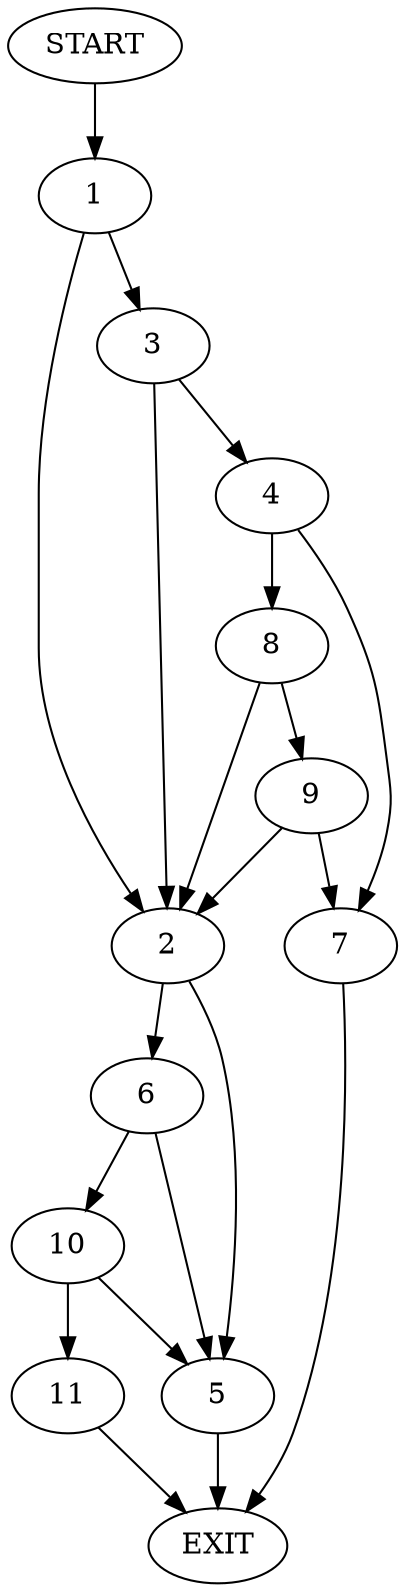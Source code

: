 digraph {
0 [label="START"]
12 [label="EXIT"]
0 -> 1
1 -> 2
1 -> 3
3 -> 2
3 -> 4
2 -> 5
2 -> 6
4 -> 7
4 -> 8
8 -> 2
8 -> 9
7 -> 12
9 -> 2
9 -> 7
5 -> 12
6 -> 10
6 -> 5
10 -> 5
10 -> 11
11 -> 12
}
